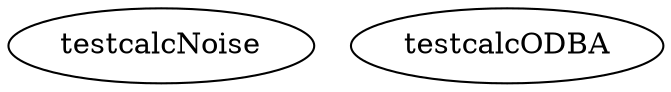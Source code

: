 /* Created by mdot for Matlab */
digraph m2html {

  testcalcNoise [URL="testcalcNoise.html"];
  testcalcODBA [URL="testcalcODBA.html"];
}